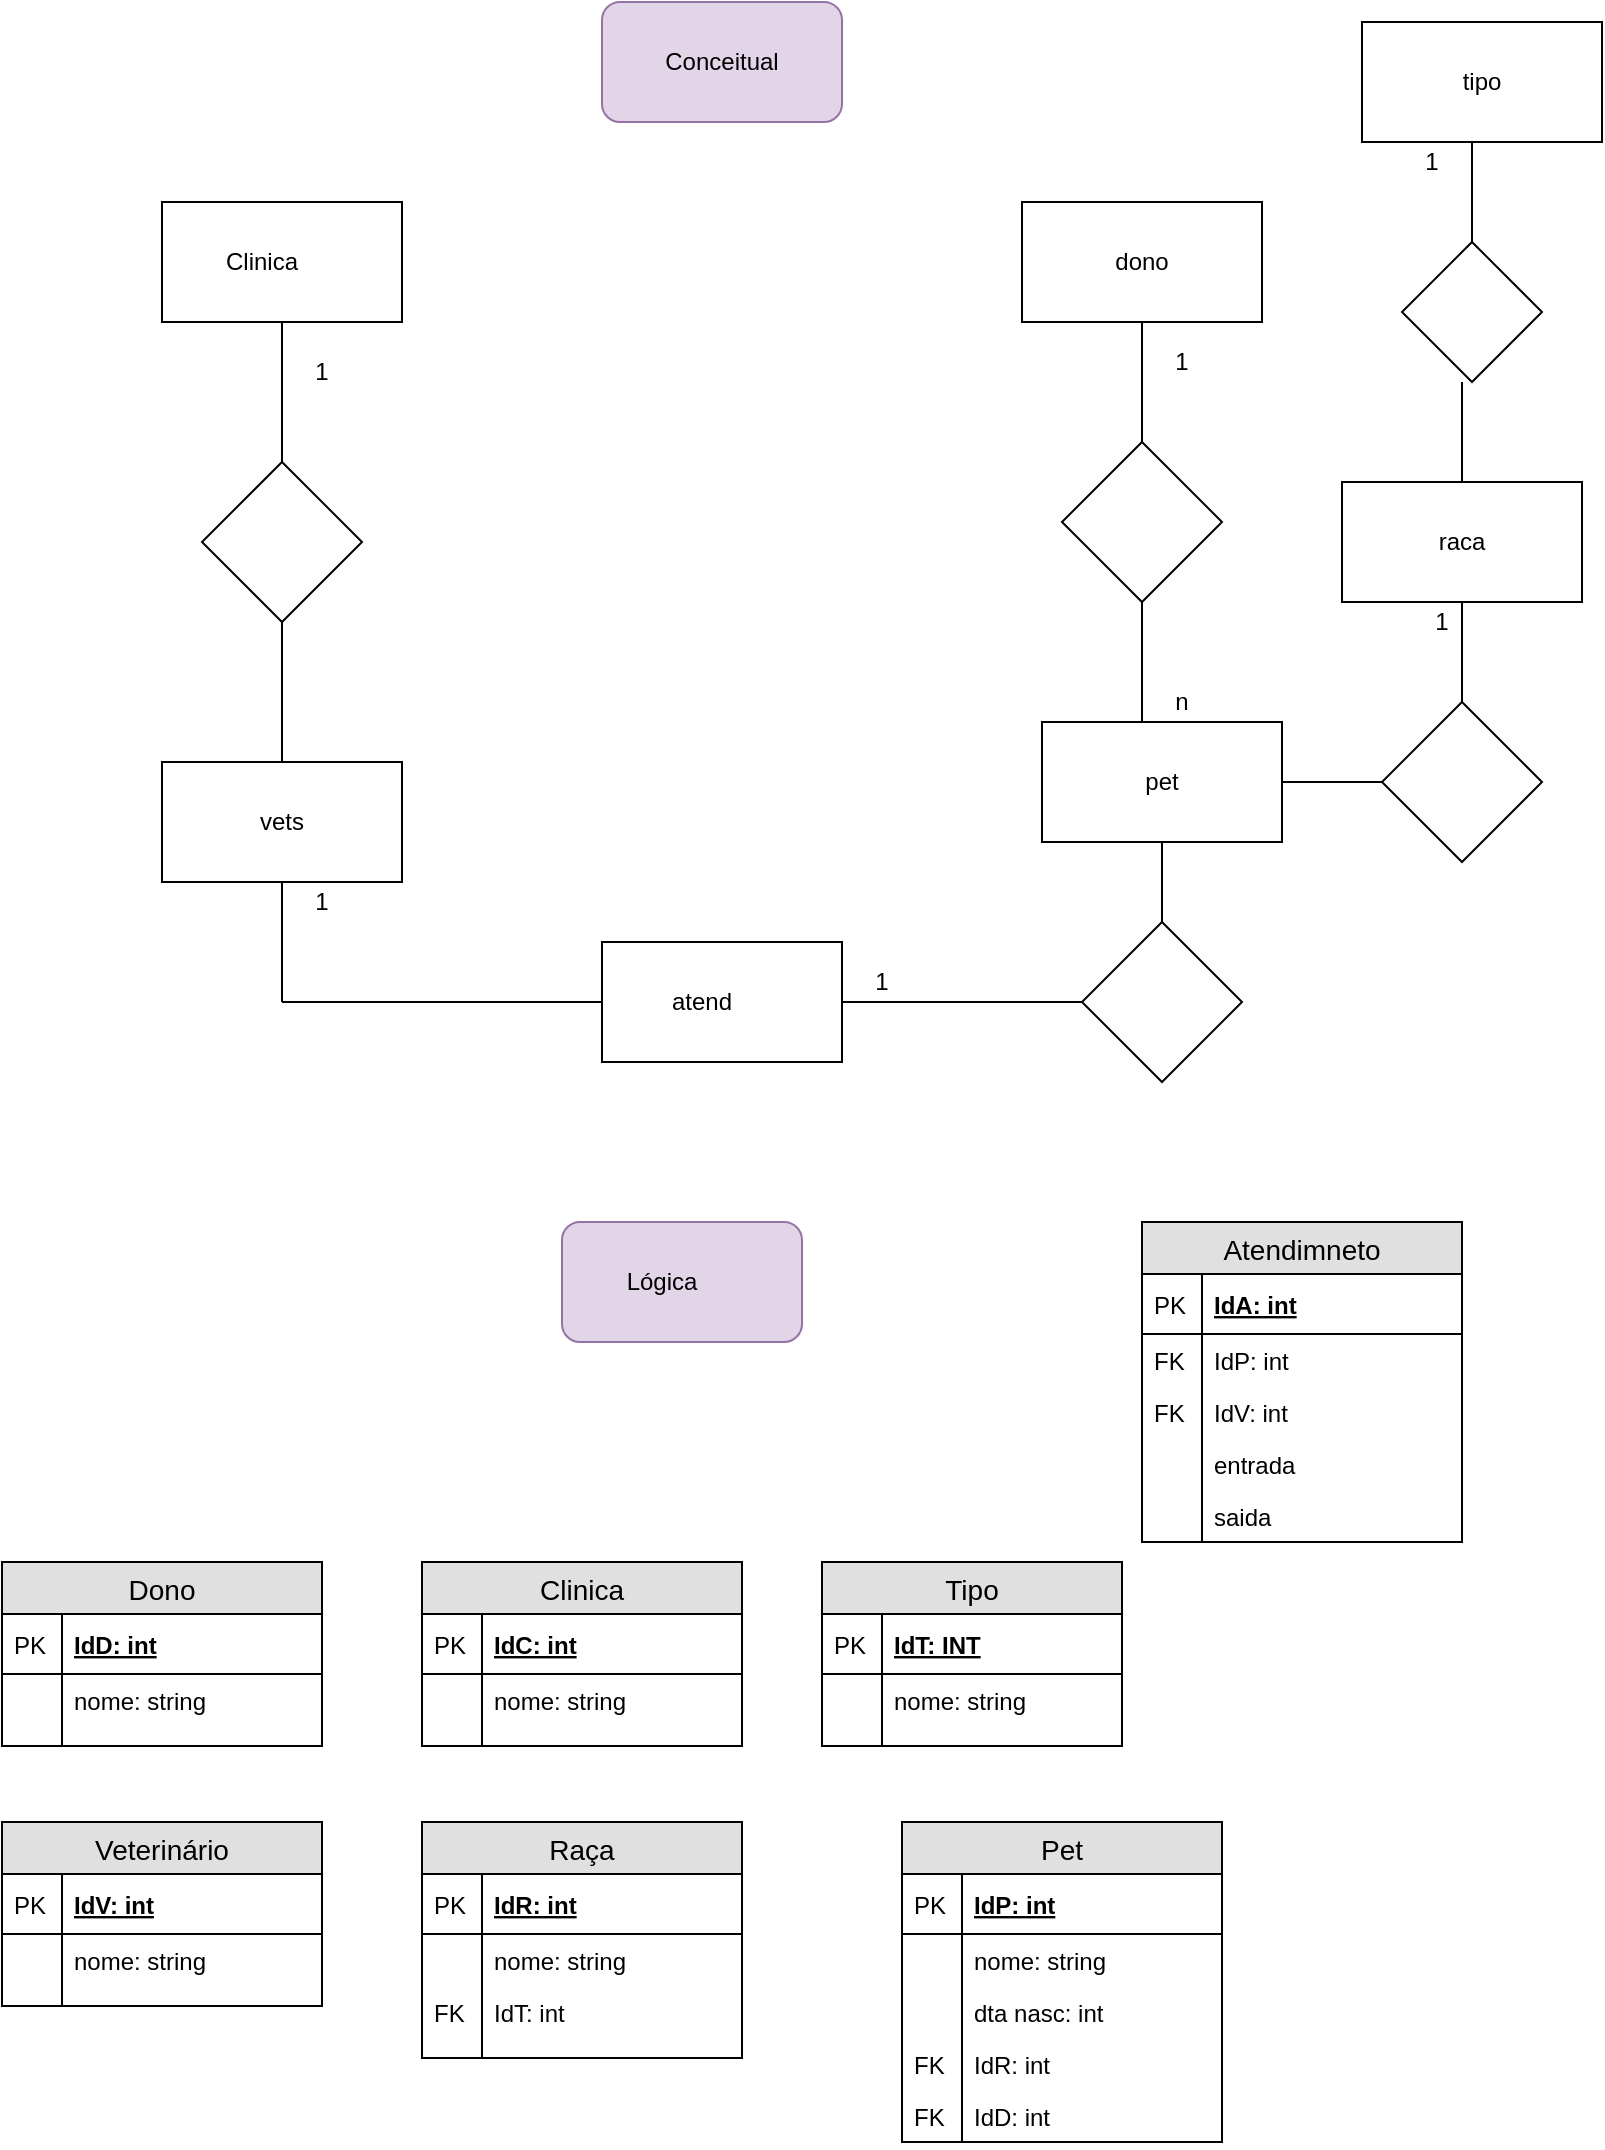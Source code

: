 <mxfile version="10.9.5" type="device"><diagram id="EaeepEaZlzaY214QA_F3" name="Page-1"><mxGraphModel dx="942" dy="644" grid="1" gridSize="10" guides="1" tooltips="1" connect="1" arrows="1" fold="1" page="1" pageScale="1" pageWidth="827" pageHeight="1169" math="0" shadow="0"><root><mxCell id="0"/><mxCell id="1" parent="0"/><mxCell id="L_zhdq8tXuf5J3CpADGQ-1" value="" style="rounded=0;whiteSpace=wrap;html=1;" vertex="1" parent="1"><mxGeometry x="80" y="200" width="120" height="60" as="geometry"/></mxCell><mxCell id="L_zhdq8tXuf5J3CpADGQ-2" value="Clinica" style="text;html=1;strokeColor=none;fillColor=none;align=center;verticalAlign=middle;whiteSpace=wrap;rounded=0;" vertex="1" parent="1"><mxGeometry x="110" y="220" width="40" height="20" as="geometry"/></mxCell><mxCell id="L_zhdq8tXuf5J3CpADGQ-3" value="" style="rounded=0;whiteSpace=wrap;html=1;" vertex="1" parent="1"><mxGeometry x="510" y="200" width="120" height="60" as="geometry"/></mxCell><mxCell id="L_zhdq8tXuf5J3CpADGQ-4" value="" style="endArrow=none;html=1;entryX=0.5;entryY=1;entryDx=0;entryDy=0;" edge="1" parent="1" target="L_zhdq8tXuf5J3CpADGQ-3"><mxGeometry width="50" height="50" relative="1" as="geometry"><mxPoint x="570" y="320" as="sourcePoint"/><mxPoint x="600" y="270" as="targetPoint"/></mxGeometry></mxCell><mxCell id="L_zhdq8tXuf5J3CpADGQ-5" value="" style="rhombus;whiteSpace=wrap;html=1;" vertex="1" parent="1"><mxGeometry x="530" y="320" width="80" height="80" as="geometry"/></mxCell><mxCell id="L_zhdq8tXuf5J3CpADGQ-6" value="" style="endArrow=none;html=1;entryX=0.5;entryY=1;entryDx=0;entryDy=0;" edge="1" parent="1" target="L_zhdq8tXuf5J3CpADGQ-5"><mxGeometry width="50" height="50" relative="1" as="geometry"><mxPoint x="570" y="460" as="sourcePoint"/><mxPoint x="600" y="410" as="targetPoint"/></mxGeometry></mxCell><mxCell id="L_zhdq8tXuf5J3CpADGQ-7" value="" style="endArrow=none;html=1;entryX=0.5;entryY=1;entryDx=0;entryDy=0;" edge="1" parent="1" target="L_zhdq8tXuf5J3CpADGQ-1"><mxGeometry width="50" height="50" relative="1" as="geometry"><mxPoint x="140" y="330" as="sourcePoint"/><mxPoint x="160" y="280" as="targetPoint"/></mxGeometry></mxCell><mxCell id="L_zhdq8tXuf5J3CpADGQ-8" value="" style="rhombus;whiteSpace=wrap;html=1;" vertex="1" parent="1"><mxGeometry x="100" y="330" width="80" height="80" as="geometry"/></mxCell><mxCell id="L_zhdq8tXuf5J3CpADGQ-9" value="" style="rounded=0;whiteSpace=wrap;html=1;" vertex="1" parent="1"><mxGeometry x="80" y="480" width="120" height="60" as="geometry"/></mxCell><mxCell id="L_zhdq8tXuf5J3CpADGQ-10" value="" style="endArrow=none;html=1;entryX=0.5;entryY=1;entryDx=0;entryDy=0;" edge="1" parent="1" target="L_zhdq8tXuf5J3CpADGQ-8"><mxGeometry width="50" height="50" relative="1" as="geometry"><mxPoint x="140" y="480" as="sourcePoint"/><mxPoint x="170" y="420" as="targetPoint"/></mxGeometry></mxCell><mxCell id="L_zhdq8tXuf5J3CpADGQ-11" value="dono" style="text;html=1;strokeColor=none;fillColor=none;align=center;verticalAlign=middle;whiteSpace=wrap;rounded=0;" vertex="1" parent="1"><mxGeometry x="550" y="220" width="40" height="20" as="geometry"/></mxCell><mxCell id="L_zhdq8tXuf5J3CpADGQ-12" value="" style="rounded=0;whiteSpace=wrap;html=1;" vertex="1" parent="1"><mxGeometry x="520" y="460" width="120" height="60" as="geometry"/></mxCell><mxCell id="L_zhdq8tXuf5J3CpADGQ-13" value="pet" style="text;html=1;strokeColor=none;fillColor=none;align=center;verticalAlign=middle;whiteSpace=wrap;rounded=0;" vertex="1" parent="1"><mxGeometry x="560" y="480" width="40" height="20" as="geometry"/></mxCell><mxCell id="L_zhdq8tXuf5J3CpADGQ-14" value="" style="endArrow=none;html=1;exitX=1;exitY=0.5;exitDx=0;exitDy=0;" edge="1" parent="1" source="L_zhdq8tXuf5J3CpADGQ-12"><mxGeometry width="50" height="50" relative="1" as="geometry"><mxPoint x="640" y="510" as="sourcePoint"/><mxPoint x="690" y="490" as="targetPoint"/></mxGeometry></mxCell><mxCell id="L_zhdq8tXuf5J3CpADGQ-15" value="" style="rhombus;whiteSpace=wrap;html=1;" vertex="1" parent="1"><mxGeometry x="690" y="450" width="80" height="80" as="geometry"/></mxCell><mxCell id="L_zhdq8tXuf5J3CpADGQ-16" value="vets" style="text;html=1;strokeColor=none;fillColor=none;align=center;verticalAlign=middle;whiteSpace=wrap;rounded=0;" vertex="1" parent="1"><mxGeometry x="120" y="500" width="40" height="20" as="geometry"/></mxCell><mxCell id="L_zhdq8tXuf5J3CpADGQ-17" value="" style="endArrow=none;html=1;entryX=0.5;entryY=1;entryDx=0;entryDy=0;" edge="1" parent="1" target="L_zhdq8tXuf5J3CpADGQ-9"><mxGeometry width="50" height="50" relative="1" as="geometry"><mxPoint x="140" y="600" as="sourcePoint"/><mxPoint x="170" y="540" as="targetPoint"/></mxGeometry></mxCell><mxCell id="L_zhdq8tXuf5J3CpADGQ-18" value="" style="endArrow=none;html=1;" edge="1" parent="1"><mxGeometry width="50" height="50" relative="1" as="geometry"><mxPoint x="140" y="600" as="sourcePoint"/><mxPoint x="300" y="600" as="targetPoint"/></mxGeometry></mxCell><mxCell id="L_zhdq8tXuf5J3CpADGQ-19" value="" style="rounded=0;whiteSpace=wrap;html=1;" vertex="1" parent="1"><mxGeometry x="300" y="570" width="120" height="60" as="geometry"/></mxCell><mxCell id="L_zhdq8tXuf5J3CpADGQ-20" value="atend" style="text;html=1;strokeColor=none;fillColor=none;align=center;verticalAlign=middle;whiteSpace=wrap;rounded=0;" vertex="1" parent="1"><mxGeometry x="330" y="590" width="40" height="20" as="geometry"/></mxCell><mxCell id="L_zhdq8tXuf5J3CpADGQ-21" value="" style="endArrow=none;html=1;exitX=1;exitY=0.5;exitDx=0;exitDy=0;entryX=0;entryY=0.5;entryDx=0;entryDy=0;" edge="1" parent="1" source="L_zhdq8tXuf5J3CpADGQ-19" target="L_zhdq8tXuf5J3CpADGQ-22"><mxGeometry width="50" height="50" relative="1" as="geometry"><mxPoint x="420" y="620" as="sourcePoint"/><mxPoint x="520" y="600" as="targetPoint"/></mxGeometry></mxCell><mxCell id="L_zhdq8tXuf5J3CpADGQ-22" value="" style="rhombus;whiteSpace=wrap;html=1;" vertex="1" parent="1"><mxGeometry x="540" y="560" width="80" height="80" as="geometry"/></mxCell><mxCell id="L_zhdq8tXuf5J3CpADGQ-23" value="" style="endArrow=none;html=1;entryX=0.5;entryY=1;entryDx=0;entryDy=0;" edge="1" parent="1" source="L_zhdq8tXuf5J3CpADGQ-22" target="L_zhdq8tXuf5J3CpADGQ-12"><mxGeometry width="50" height="50" relative="1" as="geometry"><mxPoint x="550" y="570" as="sourcePoint"/><mxPoint x="600" y="520" as="targetPoint"/></mxGeometry></mxCell><mxCell id="L_zhdq8tXuf5J3CpADGQ-24" value="" style="endArrow=none;html=1;exitX=0.5;exitY=0;exitDx=0;exitDy=0;" edge="1" parent="1" source="L_zhdq8tXuf5J3CpADGQ-15"><mxGeometry width="50" height="50" relative="1" as="geometry"><mxPoint x="710" y="460" as="sourcePoint"/><mxPoint x="730" y="400" as="targetPoint"/></mxGeometry></mxCell><mxCell id="L_zhdq8tXuf5J3CpADGQ-25" value="" style="text;html=1;strokeColor=#000000;fillColor=#ffffff;align=center;verticalAlign=middle;whiteSpace=wrap;rounded=0;fontFamily=Helvetica;fontSize=12;fontColor=#000000;" vertex="1" parent="1"><mxGeometry x="670" y="340" width="120" height="60" as="geometry"/></mxCell><mxCell id="L_zhdq8tXuf5J3CpADGQ-26" value="raca" style="text;html=1;strokeColor=none;fillColor=none;align=center;verticalAlign=middle;whiteSpace=wrap;rounded=0;" vertex="1" parent="1"><mxGeometry x="710" y="360" width="40" height="20" as="geometry"/></mxCell><mxCell id="L_zhdq8tXuf5J3CpADGQ-27" value="" style="endArrow=none;html=1;exitX=0.5;exitY=0;exitDx=0;exitDy=0;" edge="1" parent="1" source="L_zhdq8tXuf5J3CpADGQ-25"><mxGeometry width="50" height="50" relative="1" as="geometry"><mxPoint x="710" y="320" as="sourcePoint"/><mxPoint x="730" y="290" as="targetPoint"/></mxGeometry></mxCell><mxCell id="L_zhdq8tXuf5J3CpADGQ-28" value="" style="rhombus;whiteSpace=wrap;html=1;" vertex="1" parent="1"><mxGeometry x="700" y="220" width="70" height="70" as="geometry"/></mxCell><mxCell id="L_zhdq8tXuf5J3CpADGQ-29" value="" style="endArrow=none;html=1;exitX=0.5;exitY=0;exitDx=0;exitDy=0;" edge="1" parent="1" source="L_zhdq8tXuf5J3CpADGQ-28"><mxGeometry width="50" height="50" relative="1" as="geometry"><mxPoint x="710" y="220" as="sourcePoint"/><mxPoint x="735" y="170" as="targetPoint"/></mxGeometry></mxCell><mxCell id="L_zhdq8tXuf5J3CpADGQ-30" value="" style="rounded=0;whiteSpace=wrap;html=1;" vertex="1" parent="1"><mxGeometry x="680" y="110" width="120" height="60" as="geometry"/></mxCell><mxCell id="L_zhdq8tXuf5J3CpADGQ-31" value="tipo" style="text;html=1;strokeColor=none;fillColor=none;align=center;verticalAlign=middle;whiteSpace=wrap;rounded=0;" vertex="1" parent="1"><mxGeometry x="720" y="130" width="40" height="20" as="geometry"/></mxCell><mxCell id="L_zhdq8tXuf5J3CpADGQ-32" value="1" style="text;html=1;strokeColor=none;fillColor=none;align=center;verticalAlign=middle;whiteSpace=wrap;rounded=0;" vertex="1" parent="1"><mxGeometry x="570" y="270" width="40" height="20" as="geometry"/></mxCell><mxCell id="L_zhdq8tXuf5J3CpADGQ-33" value="1" style="text;html=1;strokeColor=none;fillColor=none;align=center;verticalAlign=middle;whiteSpace=wrap;rounded=0;" vertex="1" parent="1"><mxGeometry x="140" y="275" width="40" height="20" as="geometry"/></mxCell><mxCell id="L_zhdq8tXuf5J3CpADGQ-34" value="1" style="text;html=1;strokeColor=none;fillColor=none;align=center;verticalAlign=middle;whiteSpace=wrap;rounded=0;" vertex="1" parent="1"><mxGeometry x="140" y="540" width="40" height="20" as="geometry"/></mxCell><mxCell id="L_zhdq8tXuf5J3CpADGQ-35" value="1" style="text;html=1;strokeColor=none;fillColor=none;align=center;verticalAlign=middle;whiteSpace=wrap;rounded=0;" vertex="1" parent="1"><mxGeometry x="420" y="580" width="40" height="20" as="geometry"/></mxCell><mxCell id="L_zhdq8tXuf5J3CpADGQ-36" value="n" style="text;html=1;strokeColor=none;fillColor=none;align=center;verticalAlign=middle;whiteSpace=wrap;rounded=0;" vertex="1" parent="1"><mxGeometry x="570" y="440" width="40" height="20" as="geometry"/></mxCell><mxCell id="L_zhdq8tXuf5J3CpADGQ-37" value="1" style="text;html=1;strokeColor=none;fillColor=none;align=center;verticalAlign=middle;whiteSpace=wrap;rounded=0;" vertex="1" parent="1"><mxGeometry x="700" y="400" width="40" height="20" as="geometry"/></mxCell><mxCell id="L_zhdq8tXuf5J3CpADGQ-38" value="1" style="text;html=1;strokeColor=none;fillColor=none;align=center;verticalAlign=middle;whiteSpace=wrap;rounded=0;" vertex="1" parent="1"><mxGeometry x="695" y="170" width="40" height="20" as="geometry"/></mxCell><mxCell id="L_zhdq8tXuf5J3CpADGQ-39" value="Conceitual" style="rounded=1;whiteSpace=wrap;html=1;fillColor=#e1d5e7;strokeColor=#9673a6;" vertex="1" parent="1"><mxGeometry x="300" y="100" width="120" height="60" as="geometry"/></mxCell><mxCell id="L_zhdq8tXuf5J3CpADGQ-40" value="" style="rounded=1;whiteSpace=wrap;html=1;fillColor=#e1d5e7;strokeColor=#9673a6;" vertex="1" parent="1"><mxGeometry x="280" y="710" width="120" height="60" as="geometry"/></mxCell><mxCell id="L_zhdq8tXuf5J3CpADGQ-41" value="Lógica" style="text;html=1;strokeColor=none;fillColor=none;align=center;verticalAlign=middle;whiteSpace=wrap;rounded=0;" vertex="1" parent="1"><mxGeometry x="310" y="730" width="40" height="20" as="geometry"/></mxCell><mxCell id="L_zhdq8tXuf5J3CpADGQ-42" value="Dono" style="swimlane;fontStyle=0;childLayout=stackLayout;horizontal=1;startSize=26;fillColor=#e0e0e0;horizontalStack=0;resizeParent=1;resizeParentMax=0;resizeLast=0;collapsible=1;marginBottom=0;swimlaneFillColor=#ffffff;align=center;fontSize=14;" vertex="1" parent="1"><mxGeometry y="880" width="160" height="92" as="geometry"/></mxCell><mxCell id="L_zhdq8tXuf5J3CpADGQ-43" value="IdD: int" style="shape=partialRectangle;top=0;left=0;right=0;bottom=1;align=left;verticalAlign=middle;fillColor=none;spacingLeft=34;spacingRight=4;overflow=hidden;rotatable=0;points=[[0,0.5],[1,0.5]];portConstraint=eastwest;dropTarget=0;fontStyle=5;fontSize=12;" vertex="1" parent="L_zhdq8tXuf5J3CpADGQ-42"><mxGeometry y="26" width="160" height="30" as="geometry"/></mxCell><mxCell id="L_zhdq8tXuf5J3CpADGQ-44" value="PK" style="shape=partialRectangle;top=0;left=0;bottom=0;fillColor=none;align=left;verticalAlign=middle;spacingLeft=4;spacingRight=4;overflow=hidden;rotatable=0;points=[];portConstraint=eastwest;part=1;fontSize=12;" vertex="1" connectable="0" parent="L_zhdq8tXuf5J3CpADGQ-43"><mxGeometry width="30" height="30" as="geometry"/></mxCell><mxCell id="L_zhdq8tXuf5J3CpADGQ-45" value="nome: string" style="shape=partialRectangle;top=0;left=0;right=0;bottom=0;align=left;verticalAlign=top;fillColor=none;spacingLeft=34;spacingRight=4;overflow=hidden;rotatable=0;points=[[0,0.5],[1,0.5]];portConstraint=eastwest;dropTarget=0;fontSize=12;" vertex="1" parent="L_zhdq8tXuf5J3CpADGQ-42"><mxGeometry y="56" width="160" height="26" as="geometry"/></mxCell><mxCell id="L_zhdq8tXuf5J3CpADGQ-46" value="" style="shape=partialRectangle;top=0;left=0;bottom=0;fillColor=none;align=left;verticalAlign=top;spacingLeft=4;spacingRight=4;overflow=hidden;rotatable=0;points=[];portConstraint=eastwest;part=1;fontSize=12;" vertex="1" connectable="0" parent="L_zhdq8tXuf5J3CpADGQ-45"><mxGeometry width="30" height="26" as="geometry"/></mxCell><mxCell id="L_zhdq8tXuf5J3CpADGQ-51" value="" style="shape=partialRectangle;top=0;left=0;right=0;bottom=0;align=left;verticalAlign=top;fillColor=none;spacingLeft=34;spacingRight=4;overflow=hidden;rotatable=0;points=[[0,0.5],[1,0.5]];portConstraint=eastwest;dropTarget=0;fontSize=12;" vertex="1" parent="L_zhdq8tXuf5J3CpADGQ-42"><mxGeometry y="82" width="160" height="10" as="geometry"/></mxCell><mxCell id="L_zhdq8tXuf5J3CpADGQ-52" value="" style="shape=partialRectangle;top=0;left=0;bottom=0;fillColor=none;align=left;verticalAlign=top;spacingLeft=4;spacingRight=4;overflow=hidden;rotatable=0;points=[];portConstraint=eastwest;part=1;fontSize=12;" vertex="1" connectable="0" parent="L_zhdq8tXuf5J3CpADGQ-51"><mxGeometry width="30" height="10" as="geometry"/></mxCell><mxCell id="L_zhdq8tXuf5J3CpADGQ-53" value="Veterinário" style="swimlane;fontStyle=0;childLayout=stackLayout;horizontal=1;startSize=26;fillColor=#e0e0e0;horizontalStack=0;resizeParent=1;resizeParentMax=0;resizeLast=0;collapsible=1;marginBottom=0;swimlaneFillColor=#ffffff;align=center;fontSize=14;" vertex="1" parent="1"><mxGeometry y="1010" width="160" height="92" as="geometry"/></mxCell><mxCell id="L_zhdq8tXuf5J3CpADGQ-54" value="IdV: int" style="shape=partialRectangle;top=0;left=0;right=0;bottom=1;align=left;verticalAlign=middle;fillColor=none;spacingLeft=34;spacingRight=4;overflow=hidden;rotatable=0;points=[[0,0.5],[1,0.5]];portConstraint=eastwest;dropTarget=0;fontStyle=5;fontSize=12;" vertex="1" parent="L_zhdq8tXuf5J3CpADGQ-53"><mxGeometry y="26" width="160" height="30" as="geometry"/></mxCell><mxCell id="L_zhdq8tXuf5J3CpADGQ-55" value="PK" style="shape=partialRectangle;top=0;left=0;bottom=0;fillColor=none;align=left;verticalAlign=middle;spacingLeft=4;spacingRight=4;overflow=hidden;rotatable=0;points=[];portConstraint=eastwest;part=1;fontSize=12;" vertex="1" connectable="0" parent="L_zhdq8tXuf5J3CpADGQ-54"><mxGeometry width="30" height="30" as="geometry"/></mxCell><mxCell id="L_zhdq8tXuf5J3CpADGQ-56" value="nome: string" style="shape=partialRectangle;top=0;left=0;right=0;bottom=0;align=left;verticalAlign=top;fillColor=none;spacingLeft=34;spacingRight=4;overflow=hidden;rotatable=0;points=[[0,0.5],[1,0.5]];portConstraint=eastwest;dropTarget=0;fontSize=12;" vertex="1" parent="L_zhdq8tXuf5J3CpADGQ-53"><mxGeometry y="56" width="160" height="26" as="geometry"/></mxCell><mxCell id="L_zhdq8tXuf5J3CpADGQ-57" value="" style="shape=partialRectangle;top=0;left=0;bottom=0;fillColor=none;align=left;verticalAlign=top;spacingLeft=4;spacingRight=4;overflow=hidden;rotatable=0;points=[];portConstraint=eastwest;part=1;fontSize=12;" vertex="1" connectable="0" parent="L_zhdq8tXuf5J3CpADGQ-56"><mxGeometry width="30" height="26" as="geometry"/></mxCell><mxCell id="L_zhdq8tXuf5J3CpADGQ-62" value="" style="shape=partialRectangle;top=0;left=0;right=0;bottom=0;align=left;verticalAlign=top;fillColor=none;spacingLeft=34;spacingRight=4;overflow=hidden;rotatable=0;points=[[0,0.5],[1,0.5]];portConstraint=eastwest;dropTarget=0;fontSize=12;" vertex="1" parent="L_zhdq8tXuf5J3CpADGQ-53"><mxGeometry y="82" width="160" height="10" as="geometry"/></mxCell><mxCell id="L_zhdq8tXuf5J3CpADGQ-63" value="" style="shape=partialRectangle;top=0;left=0;bottom=0;fillColor=none;align=left;verticalAlign=top;spacingLeft=4;spacingRight=4;overflow=hidden;rotatable=0;points=[];portConstraint=eastwest;part=1;fontSize=12;" vertex="1" connectable="0" parent="L_zhdq8tXuf5J3CpADGQ-62"><mxGeometry width="30" height="10" as="geometry"/></mxCell><mxCell id="L_zhdq8tXuf5J3CpADGQ-64" value="Clinica" style="swimlane;fontStyle=0;childLayout=stackLayout;horizontal=1;startSize=26;fillColor=#e0e0e0;horizontalStack=0;resizeParent=1;resizeParentMax=0;resizeLast=0;collapsible=1;marginBottom=0;swimlaneFillColor=#ffffff;align=center;fontSize=14;" vertex="1" parent="1"><mxGeometry x="210" y="880" width="160" height="92" as="geometry"/></mxCell><mxCell id="L_zhdq8tXuf5J3CpADGQ-65" value="IdC: int" style="shape=partialRectangle;top=0;left=0;right=0;bottom=1;align=left;verticalAlign=middle;fillColor=none;spacingLeft=34;spacingRight=4;overflow=hidden;rotatable=0;points=[[0,0.5],[1,0.5]];portConstraint=eastwest;dropTarget=0;fontStyle=5;fontSize=12;" vertex="1" parent="L_zhdq8tXuf5J3CpADGQ-64"><mxGeometry y="26" width="160" height="30" as="geometry"/></mxCell><mxCell id="L_zhdq8tXuf5J3CpADGQ-66" value="PK" style="shape=partialRectangle;top=0;left=0;bottom=0;fillColor=none;align=left;verticalAlign=middle;spacingLeft=4;spacingRight=4;overflow=hidden;rotatable=0;points=[];portConstraint=eastwest;part=1;fontSize=12;" vertex="1" connectable="0" parent="L_zhdq8tXuf5J3CpADGQ-65"><mxGeometry width="30" height="30" as="geometry"/></mxCell><mxCell id="L_zhdq8tXuf5J3CpADGQ-67" value="nome: string" style="shape=partialRectangle;top=0;left=0;right=0;bottom=0;align=left;verticalAlign=top;fillColor=none;spacingLeft=34;spacingRight=4;overflow=hidden;rotatable=0;points=[[0,0.5],[1,0.5]];portConstraint=eastwest;dropTarget=0;fontSize=12;" vertex="1" parent="L_zhdq8tXuf5J3CpADGQ-64"><mxGeometry y="56" width="160" height="26" as="geometry"/></mxCell><mxCell id="L_zhdq8tXuf5J3CpADGQ-68" value="" style="shape=partialRectangle;top=0;left=0;bottom=0;fillColor=none;align=left;verticalAlign=top;spacingLeft=4;spacingRight=4;overflow=hidden;rotatable=0;points=[];portConstraint=eastwest;part=1;fontSize=12;" vertex="1" connectable="0" parent="L_zhdq8tXuf5J3CpADGQ-67"><mxGeometry width="30" height="26" as="geometry"/></mxCell><mxCell id="L_zhdq8tXuf5J3CpADGQ-73" value="" style="shape=partialRectangle;top=0;left=0;right=0;bottom=0;align=left;verticalAlign=top;fillColor=none;spacingLeft=34;spacingRight=4;overflow=hidden;rotatable=0;points=[[0,0.5],[1,0.5]];portConstraint=eastwest;dropTarget=0;fontSize=12;" vertex="1" parent="L_zhdq8tXuf5J3CpADGQ-64"><mxGeometry y="82" width="160" height="10" as="geometry"/></mxCell><mxCell id="L_zhdq8tXuf5J3CpADGQ-74" value="" style="shape=partialRectangle;top=0;left=0;bottom=0;fillColor=none;align=left;verticalAlign=top;spacingLeft=4;spacingRight=4;overflow=hidden;rotatable=0;points=[];portConstraint=eastwest;part=1;fontSize=12;" vertex="1" connectable="0" parent="L_zhdq8tXuf5J3CpADGQ-73"><mxGeometry width="30" height="10" as="geometry"/></mxCell><mxCell id="L_zhdq8tXuf5J3CpADGQ-82" value="Raça" style="swimlane;fontStyle=0;childLayout=stackLayout;horizontal=1;startSize=26;fillColor=#e0e0e0;horizontalStack=0;resizeParent=1;resizeParentMax=0;resizeLast=0;collapsible=1;marginBottom=0;swimlaneFillColor=#ffffff;align=center;fontSize=14;" vertex="1" parent="1"><mxGeometry x="210" y="1010" width="160" height="118" as="geometry"/></mxCell><mxCell id="L_zhdq8tXuf5J3CpADGQ-83" value="IdR: int" style="shape=partialRectangle;top=0;left=0;right=0;bottom=1;align=left;verticalAlign=middle;fillColor=none;spacingLeft=34;spacingRight=4;overflow=hidden;rotatable=0;points=[[0,0.5],[1,0.5]];portConstraint=eastwest;dropTarget=0;fontStyle=5;fontSize=12;" vertex="1" parent="L_zhdq8tXuf5J3CpADGQ-82"><mxGeometry y="26" width="160" height="30" as="geometry"/></mxCell><mxCell id="L_zhdq8tXuf5J3CpADGQ-84" value="PK" style="shape=partialRectangle;top=0;left=0;bottom=0;fillColor=none;align=left;verticalAlign=middle;spacingLeft=4;spacingRight=4;overflow=hidden;rotatable=0;points=[];portConstraint=eastwest;part=1;fontSize=12;" vertex="1" connectable="0" parent="L_zhdq8tXuf5J3CpADGQ-83"><mxGeometry width="30" height="30" as="geometry"/></mxCell><mxCell id="L_zhdq8tXuf5J3CpADGQ-85" value="nome: string" style="shape=partialRectangle;top=0;left=0;right=0;bottom=0;align=left;verticalAlign=top;fillColor=none;spacingLeft=34;spacingRight=4;overflow=hidden;rotatable=0;points=[[0,0.5],[1,0.5]];portConstraint=eastwest;dropTarget=0;fontSize=12;" vertex="1" parent="L_zhdq8tXuf5J3CpADGQ-82"><mxGeometry y="56" width="160" height="26" as="geometry"/></mxCell><mxCell id="L_zhdq8tXuf5J3CpADGQ-86" value="" style="shape=partialRectangle;top=0;left=0;bottom=0;fillColor=none;align=left;verticalAlign=top;spacingLeft=4;spacingRight=4;overflow=hidden;rotatable=0;points=[];portConstraint=eastwest;part=1;fontSize=12;" vertex="1" connectable="0" parent="L_zhdq8tXuf5J3CpADGQ-85"><mxGeometry width="30" height="26" as="geometry"/></mxCell><mxCell id="L_zhdq8tXuf5J3CpADGQ-87" value="IdT: int" style="shape=partialRectangle;top=0;left=0;right=0;bottom=0;align=left;verticalAlign=top;fillColor=none;spacingLeft=34;spacingRight=4;overflow=hidden;rotatable=0;points=[[0,0.5],[1,0.5]];portConstraint=eastwest;dropTarget=0;fontSize=12;" vertex="1" parent="L_zhdq8tXuf5J3CpADGQ-82"><mxGeometry y="82" width="160" height="26" as="geometry"/></mxCell><mxCell id="L_zhdq8tXuf5J3CpADGQ-88" value="FK" style="shape=partialRectangle;top=0;left=0;bottom=0;fillColor=none;align=left;verticalAlign=top;spacingLeft=4;spacingRight=4;overflow=hidden;rotatable=0;points=[];portConstraint=eastwest;part=1;fontSize=12;" vertex="1" connectable="0" parent="L_zhdq8tXuf5J3CpADGQ-87"><mxGeometry width="30" height="26" as="geometry"/></mxCell><mxCell id="L_zhdq8tXuf5J3CpADGQ-91" value="" style="shape=partialRectangle;top=0;left=0;right=0;bottom=0;align=left;verticalAlign=top;fillColor=none;spacingLeft=34;spacingRight=4;overflow=hidden;rotatable=0;points=[[0,0.5],[1,0.5]];portConstraint=eastwest;dropTarget=0;fontSize=12;" vertex="1" parent="L_zhdq8tXuf5J3CpADGQ-82"><mxGeometry y="108" width="160" height="10" as="geometry"/></mxCell><mxCell id="L_zhdq8tXuf5J3CpADGQ-92" value="" style="shape=partialRectangle;top=0;left=0;bottom=0;fillColor=none;align=left;verticalAlign=top;spacingLeft=4;spacingRight=4;overflow=hidden;rotatable=0;points=[];portConstraint=eastwest;part=1;fontSize=12;" vertex="1" connectable="0" parent="L_zhdq8tXuf5J3CpADGQ-91"><mxGeometry width="30" height="10" as="geometry"/></mxCell><mxCell id="L_zhdq8tXuf5J3CpADGQ-93" value="Tipo" style="swimlane;fontStyle=0;childLayout=stackLayout;horizontal=1;startSize=26;fillColor=#e0e0e0;horizontalStack=0;resizeParent=1;resizeParentMax=0;resizeLast=0;collapsible=1;marginBottom=0;swimlaneFillColor=#ffffff;align=center;fontSize=14;" vertex="1" parent="1"><mxGeometry x="410" y="880" width="150" height="92" as="geometry"/></mxCell><mxCell id="L_zhdq8tXuf5J3CpADGQ-94" value="IdT: INT" style="shape=partialRectangle;top=0;left=0;right=0;bottom=1;align=left;verticalAlign=middle;fillColor=none;spacingLeft=34;spacingRight=4;overflow=hidden;rotatable=0;points=[[0,0.5],[1,0.5]];portConstraint=eastwest;dropTarget=0;fontStyle=5;fontSize=12;" vertex="1" parent="L_zhdq8tXuf5J3CpADGQ-93"><mxGeometry y="26" width="150" height="30" as="geometry"/></mxCell><mxCell id="L_zhdq8tXuf5J3CpADGQ-95" value="PK" style="shape=partialRectangle;top=0;left=0;bottom=0;fillColor=none;align=left;verticalAlign=middle;spacingLeft=4;spacingRight=4;overflow=hidden;rotatable=0;points=[];portConstraint=eastwest;part=1;fontSize=12;" vertex="1" connectable="0" parent="L_zhdq8tXuf5J3CpADGQ-94"><mxGeometry width="30" height="30" as="geometry"/></mxCell><mxCell id="L_zhdq8tXuf5J3CpADGQ-96" value="nome: string" style="shape=partialRectangle;top=0;left=0;right=0;bottom=0;align=left;verticalAlign=top;fillColor=none;spacingLeft=34;spacingRight=4;overflow=hidden;rotatable=0;points=[[0,0.5],[1,0.5]];portConstraint=eastwest;dropTarget=0;fontSize=12;" vertex="1" parent="L_zhdq8tXuf5J3CpADGQ-93"><mxGeometry y="56" width="150" height="26" as="geometry"/></mxCell><mxCell id="L_zhdq8tXuf5J3CpADGQ-97" value="" style="shape=partialRectangle;top=0;left=0;bottom=0;fillColor=none;align=left;verticalAlign=top;spacingLeft=4;spacingRight=4;overflow=hidden;rotatable=0;points=[];portConstraint=eastwest;part=1;fontSize=12;" vertex="1" connectable="0" parent="L_zhdq8tXuf5J3CpADGQ-96"><mxGeometry width="30" height="26" as="geometry"/></mxCell><mxCell id="L_zhdq8tXuf5J3CpADGQ-102" value="" style="shape=partialRectangle;top=0;left=0;right=0;bottom=0;align=left;verticalAlign=top;fillColor=none;spacingLeft=34;spacingRight=4;overflow=hidden;rotatable=0;points=[[0,0.5],[1,0.5]];portConstraint=eastwest;dropTarget=0;fontSize=12;" vertex="1" parent="L_zhdq8tXuf5J3CpADGQ-93"><mxGeometry y="82" width="150" height="10" as="geometry"/></mxCell><mxCell id="L_zhdq8tXuf5J3CpADGQ-103" value="" style="shape=partialRectangle;top=0;left=0;bottom=0;fillColor=none;align=left;verticalAlign=top;spacingLeft=4;spacingRight=4;overflow=hidden;rotatable=0;points=[];portConstraint=eastwest;part=1;fontSize=12;" vertex="1" connectable="0" parent="L_zhdq8tXuf5J3CpADGQ-102"><mxGeometry width="30" height="10" as="geometry"/></mxCell><mxCell id="L_zhdq8tXuf5J3CpADGQ-104" value="Pet" style="swimlane;fontStyle=0;childLayout=stackLayout;horizontal=1;startSize=26;fillColor=#e0e0e0;horizontalStack=0;resizeParent=1;resizeParentMax=0;resizeLast=0;collapsible=1;marginBottom=0;swimlaneFillColor=#ffffff;align=center;fontSize=14;" vertex="1" parent="1"><mxGeometry x="450" y="1010" width="160" height="160" as="geometry"/></mxCell><mxCell id="L_zhdq8tXuf5J3CpADGQ-105" value="IdP: int" style="shape=partialRectangle;top=0;left=0;right=0;bottom=1;align=left;verticalAlign=middle;fillColor=none;spacingLeft=34;spacingRight=4;overflow=hidden;rotatable=0;points=[[0,0.5],[1,0.5]];portConstraint=eastwest;dropTarget=0;fontStyle=5;fontSize=12;" vertex="1" parent="L_zhdq8tXuf5J3CpADGQ-104"><mxGeometry y="26" width="160" height="30" as="geometry"/></mxCell><mxCell id="L_zhdq8tXuf5J3CpADGQ-106" value="PK" style="shape=partialRectangle;top=0;left=0;bottom=0;fillColor=none;align=left;verticalAlign=middle;spacingLeft=4;spacingRight=4;overflow=hidden;rotatable=0;points=[];portConstraint=eastwest;part=1;fontSize=12;" vertex="1" connectable="0" parent="L_zhdq8tXuf5J3CpADGQ-105"><mxGeometry width="30" height="30" as="geometry"/></mxCell><mxCell id="L_zhdq8tXuf5J3CpADGQ-107" value="nome: string" style="shape=partialRectangle;top=0;left=0;right=0;bottom=0;align=left;verticalAlign=top;fillColor=none;spacingLeft=34;spacingRight=4;overflow=hidden;rotatable=0;points=[[0,0.5],[1,0.5]];portConstraint=eastwest;dropTarget=0;fontSize=12;" vertex="1" parent="L_zhdq8tXuf5J3CpADGQ-104"><mxGeometry y="56" width="160" height="26" as="geometry"/></mxCell><mxCell id="L_zhdq8tXuf5J3CpADGQ-108" value="" style="shape=partialRectangle;top=0;left=0;bottom=0;fillColor=none;align=left;verticalAlign=top;spacingLeft=4;spacingRight=4;overflow=hidden;rotatable=0;points=[];portConstraint=eastwest;part=1;fontSize=12;" vertex="1" connectable="0" parent="L_zhdq8tXuf5J3CpADGQ-107"><mxGeometry width="30" height="26" as="geometry"/></mxCell><mxCell id="L_zhdq8tXuf5J3CpADGQ-109" value="dta nasc: int" style="shape=partialRectangle;top=0;left=0;right=0;bottom=0;align=left;verticalAlign=top;fillColor=none;spacingLeft=34;spacingRight=4;overflow=hidden;rotatable=0;points=[[0,0.5],[1,0.5]];portConstraint=eastwest;dropTarget=0;fontSize=12;" vertex="1" parent="L_zhdq8tXuf5J3CpADGQ-104"><mxGeometry y="82" width="160" height="26" as="geometry"/></mxCell><mxCell id="L_zhdq8tXuf5J3CpADGQ-110" value="" style="shape=partialRectangle;top=0;left=0;bottom=0;fillColor=none;align=left;verticalAlign=top;spacingLeft=4;spacingRight=4;overflow=hidden;rotatable=0;points=[];portConstraint=eastwest;part=1;fontSize=12;" vertex="1" connectable="0" parent="L_zhdq8tXuf5J3CpADGQ-109"><mxGeometry width="30" height="26" as="geometry"/></mxCell><mxCell id="L_zhdq8tXuf5J3CpADGQ-111" value="IdR: int" style="shape=partialRectangle;top=0;left=0;right=0;bottom=0;align=left;verticalAlign=top;fillColor=none;spacingLeft=34;spacingRight=4;overflow=hidden;rotatable=0;points=[[0,0.5],[1,0.5]];portConstraint=eastwest;dropTarget=0;fontSize=12;" vertex="1" parent="L_zhdq8tXuf5J3CpADGQ-104"><mxGeometry y="108" width="160" height="26" as="geometry"/></mxCell><mxCell id="L_zhdq8tXuf5J3CpADGQ-112" value="FK" style="shape=partialRectangle;top=0;left=0;bottom=0;fillColor=none;align=left;verticalAlign=top;spacingLeft=4;spacingRight=4;overflow=hidden;rotatable=0;points=[];portConstraint=eastwest;part=1;fontSize=12;" vertex="1" connectable="0" parent="L_zhdq8tXuf5J3CpADGQ-111"><mxGeometry width="30" height="26" as="geometry"/></mxCell><mxCell id="L_zhdq8tXuf5J3CpADGQ-113" value="IdD: int" style="shape=partialRectangle;top=0;left=0;right=0;bottom=0;align=left;verticalAlign=top;fillColor=none;spacingLeft=34;spacingRight=4;overflow=hidden;rotatable=0;points=[[0,0.5],[1,0.5]];portConstraint=eastwest;dropTarget=0;fontSize=12;" vertex="1" parent="L_zhdq8tXuf5J3CpADGQ-104"><mxGeometry y="134" width="160" height="26" as="geometry"/></mxCell><mxCell id="L_zhdq8tXuf5J3CpADGQ-114" value="FK" style="shape=partialRectangle;top=0;left=0;bottom=0;fillColor=none;align=left;verticalAlign=top;spacingLeft=4;spacingRight=4;overflow=hidden;rotatable=0;points=[];portConstraint=eastwest;part=1;fontSize=12;" vertex="1" connectable="0" parent="L_zhdq8tXuf5J3CpADGQ-113"><mxGeometry width="30" height="26" as="geometry"/></mxCell><mxCell id="L_zhdq8tXuf5J3CpADGQ-115" value="Atendimneto" style="swimlane;fontStyle=0;childLayout=stackLayout;horizontal=1;startSize=26;fillColor=#e0e0e0;horizontalStack=0;resizeParent=1;resizeParentMax=0;resizeLast=0;collapsible=1;marginBottom=0;swimlaneFillColor=#ffffff;align=center;fontSize=14;" vertex="1" parent="1"><mxGeometry x="570" y="710" width="160" height="160" as="geometry"/></mxCell><mxCell id="L_zhdq8tXuf5J3CpADGQ-116" value="IdA: int" style="shape=partialRectangle;top=0;left=0;right=0;bottom=1;align=left;verticalAlign=middle;fillColor=none;spacingLeft=34;spacingRight=4;overflow=hidden;rotatable=0;points=[[0,0.5],[1,0.5]];portConstraint=eastwest;dropTarget=0;fontStyle=5;fontSize=12;" vertex="1" parent="L_zhdq8tXuf5J3CpADGQ-115"><mxGeometry y="26" width="160" height="30" as="geometry"/></mxCell><mxCell id="L_zhdq8tXuf5J3CpADGQ-117" value="PK" style="shape=partialRectangle;top=0;left=0;bottom=0;fillColor=none;align=left;verticalAlign=middle;spacingLeft=4;spacingRight=4;overflow=hidden;rotatable=0;points=[];portConstraint=eastwest;part=1;fontSize=12;" vertex="1" connectable="0" parent="L_zhdq8tXuf5J3CpADGQ-116"><mxGeometry width="30" height="30" as="geometry"/></mxCell><mxCell id="L_zhdq8tXuf5J3CpADGQ-118" value="IdP: int" style="shape=partialRectangle;top=0;left=0;right=0;bottom=0;align=left;verticalAlign=top;fillColor=none;spacingLeft=34;spacingRight=4;overflow=hidden;rotatable=0;points=[[0,0.5],[1,0.5]];portConstraint=eastwest;dropTarget=0;fontSize=12;" vertex="1" parent="L_zhdq8tXuf5J3CpADGQ-115"><mxGeometry y="56" width="160" height="26" as="geometry"/></mxCell><mxCell id="L_zhdq8tXuf5J3CpADGQ-119" value="FK" style="shape=partialRectangle;top=0;left=0;bottom=0;fillColor=none;align=left;verticalAlign=top;spacingLeft=4;spacingRight=4;overflow=hidden;rotatable=0;points=[];portConstraint=eastwest;part=1;fontSize=12;" vertex="1" connectable="0" parent="L_zhdq8tXuf5J3CpADGQ-118"><mxGeometry width="30" height="26" as="geometry"/></mxCell><mxCell id="L_zhdq8tXuf5J3CpADGQ-120" value="IdV: int" style="shape=partialRectangle;top=0;left=0;right=0;bottom=0;align=left;verticalAlign=top;fillColor=none;spacingLeft=34;spacingRight=4;overflow=hidden;rotatable=0;points=[[0,0.5],[1,0.5]];portConstraint=eastwest;dropTarget=0;fontSize=12;" vertex="1" parent="L_zhdq8tXuf5J3CpADGQ-115"><mxGeometry y="82" width="160" height="26" as="geometry"/></mxCell><mxCell id="L_zhdq8tXuf5J3CpADGQ-121" value="FK" style="shape=partialRectangle;top=0;left=0;bottom=0;fillColor=none;align=left;verticalAlign=top;spacingLeft=4;spacingRight=4;overflow=hidden;rotatable=0;points=[];portConstraint=eastwest;part=1;fontSize=12;" vertex="1" connectable="0" parent="L_zhdq8tXuf5J3CpADGQ-120"><mxGeometry width="30" height="26" as="geometry"/></mxCell><mxCell id="L_zhdq8tXuf5J3CpADGQ-122" value="entrada" style="shape=partialRectangle;top=0;left=0;right=0;bottom=0;align=left;verticalAlign=top;fillColor=none;spacingLeft=34;spacingRight=4;overflow=hidden;rotatable=0;points=[[0,0.5],[1,0.5]];portConstraint=eastwest;dropTarget=0;fontSize=12;" vertex="1" parent="L_zhdq8tXuf5J3CpADGQ-115"><mxGeometry y="108" width="160" height="26" as="geometry"/></mxCell><mxCell id="L_zhdq8tXuf5J3CpADGQ-123" value="" style="shape=partialRectangle;top=0;left=0;bottom=0;fillColor=none;align=left;verticalAlign=top;spacingLeft=4;spacingRight=4;overflow=hidden;rotatable=0;points=[];portConstraint=eastwest;part=1;fontSize=12;" vertex="1" connectable="0" parent="L_zhdq8tXuf5J3CpADGQ-122"><mxGeometry width="30" height="26" as="geometry"/></mxCell><mxCell id="L_zhdq8tXuf5J3CpADGQ-124" value="saida" style="shape=partialRectangle;top=0;left=0;right=0;bottom=0;align=left;verticalAlign=top;fillColor=none;spacingLeft=34;spacingRight=4;overflow=hidden;rotatable=0;points=[[0,0.5],[1,0.5]];portConstraint=eastwest;dropTarget=0;fontSize=12;" vertex="1" parent="L_zhdq8tXuf5J3CpADGQ-115"><mxGeometry y="134" width="160" height="26" as="geometry"/></mxCell><mxCell id="L_zhdq8tXuf5J3CpADGQ-125" value="" style="shape=partialRectangle;top=0;left=0;bottom=0;fillColor=none;align=left;verticalAlign=top;spacingLeft=4;spacingRight=4;overflow=hidden;rotatable=0;points=[];portConstraint=eastwest;part=1;fontSize=12;" vertex="1" connectable="0" parent="L_zhdq8tXuf5J3CpADGQ-124"><mxGeometry width="30" height="26" as="geometry"/></mxCell></root></mxGraphModel></diagram></mxfile>
